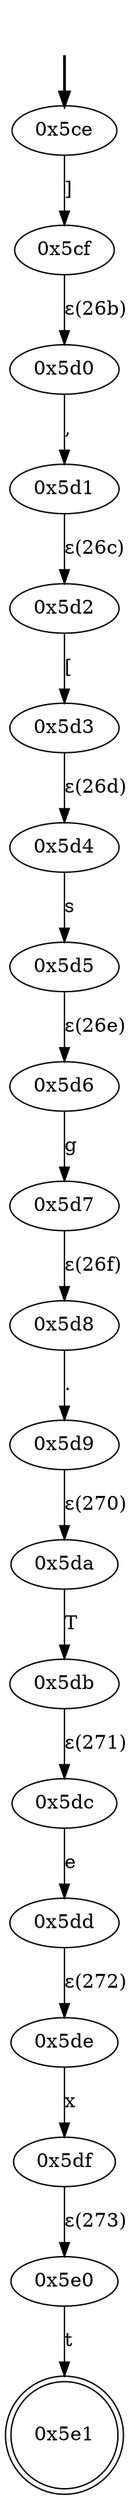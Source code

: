 digraph {
	fake [style=invisible]
	"0x5ce" [root=true]
	"0x5cf"
	"0x5d0"
	"0x5d1"
	"0x5d2"
	"0x5d3"
	"0x5d4"
	"0x5d5"
	"0x5d6"
	"0x5d7"
	"0x5d8"
	"0x5d9"
	"0x5da"
	"0x5db"
	"0x5dc"
	"0x5dd"
	"0x5de"
	"0x5df"
	"0x5e0"
	"0x5e1" [shape=doublecircle]
	fake -> "0x5ce" [style=bold]
	"0x5ce" -> "0x5cf" [label="]"]
	"0x5d0" -> "0x5d1" [label=","]
	"0x5cf" -> "0x5d0" [label="ε(26b)"]
	"0x5d2" -> "0x5d3" [label="["]
	"0x5d1" -> "0x5d2" [label="ε(26c)"]
	"0x5d4" -> "0x5d5" [label=s]
	"0x5d3" -> "0x5d4" [label="ε(26d)"]
	"0x5d6" -> "0x5d7" [label=g]
	"0x5d5" -> "0x5d6" [label="ε(26e)"]
	"0x5d8" -> "0x5d9" [label="."]
	"0x5d7" -> "0x5d8" [label="ε(26f)"]
	"0x5da" -> "0x5db" [label=T]
	"0x5d9" -> "0x5da" [label="ε(270)"]
	"0x5dc" -> "0x5dd" [label=e]
	"0x5db" -> "0x5dc" [label="ε(271)"]
	"0x5de" -> "0x5df" [label=x]
	"0x5dd" -> "0x5de" [label="ε(272)"]
	"0x5e0" -> "0x5e1" [label=t]
	"0x5df" -> "0x5e0" [label="ε(273)"]
}
